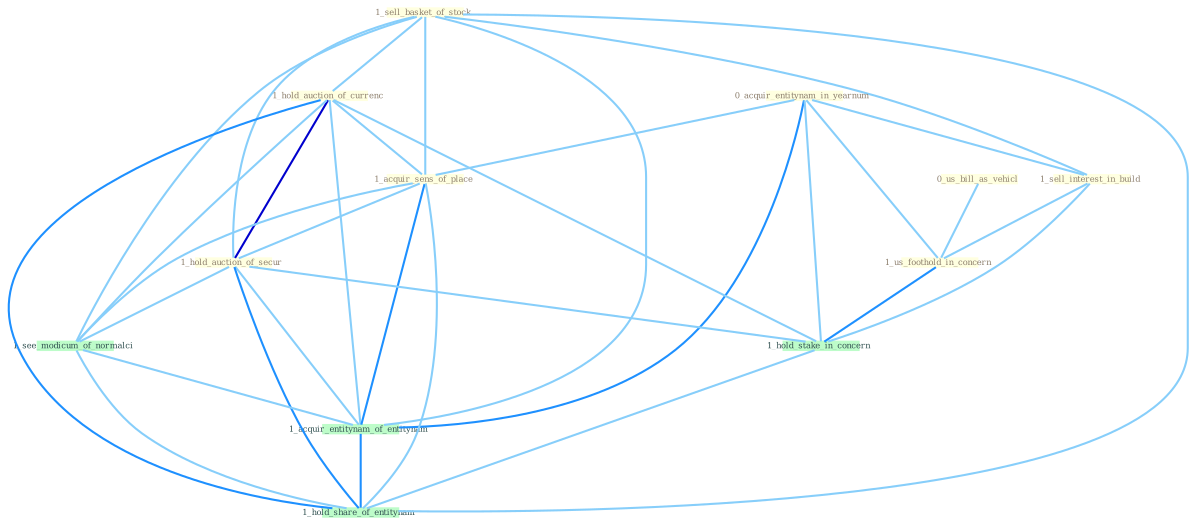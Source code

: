 Graph G{ 
    node
    [shape=polygon,style=filled,width=.5,height=.06,color="#BDFCC9",fixedsize=true,fontsize=4,
    fontcolor="#2f4f4f"];
    {node
    [color="#ffffe0", fontcolor="#8b7d6b"] "1_sell_basket_of_stock " "0_acquir_entitynam_in_yearnum " "1_hold_auction_of_currenc " "0_us_bill_as_vehicl " "1_sell_interest_in_build " "1_acquir_sens_of_place " "1_hold_auction_of_secur " "1_us_foothold_in_concern "}
{node [color="#fff0f5", fontcolor="#b22222"]}
edge [color="#B0E2FF"];

	"1_sell_basket_of_stock " -- "1_hold_auction_of_currenc " [w="1", color="#87cefa" ];
	"1_sell_basket_of_stock " -- "1_sell_interest_in_build " [w="1", color="#87cefa" ];
	"1_sell_basket_of_stock " -- "1_acquir_sens_of_place " [w="1", color="#87cefa" ];
	"1_sell_basket_of_stock " -- "1_hold_auction_of_secur " [w="1", color="#87cefa" ];
	"1_sell_basket_of_stock " -- "1_see_modicum_of_normalci " [w="1", color="#87cefa" ];
	"1_sell_basket_of_stock " -- "1_acquir_entitynam_of_entitynam " [w="1", color="#87cefa" ];
	"1_sell_basket_of_stock " -- "1_hold_share_of_entitynam " [w="1", color="#87cefa" ];
	"0_acquir_entitynam_in_yearnum " -- "1_sell_interest_in_build " [w="1", color="#87cefa" ];
	"0_acquir_entitynam_in_yearnum " -- "1_acquir_sens_of_place " [w="1", color="#87cefa" ];
	"0_acquir_entitynam_in_yearnum " -- "1_us_foothold_in_concern " [w="1", color="#87cefa" ];
	"0_acquir_entitynam_in_yearnum " -- "1_hold_stake_in_concern " [w="1", color="#87cefa" ];
	"0_acquir_entitynam_in_yearnum " -- "1_acquir_entitynam_of_entitynam " [w="2", color="#1e90ff" , len=0.8];
	"1_hold_auction_of_currenc " -- "1_acquir_sens_of_place " [w="1", color="#87cefa" ];
	"1_hold_auction_of_currenc " -- "1_hold_auction_of_secur " [w="3", color="#0000cd" , len=0.6];
	"1_hold_auction_of_currenc " -- "1_hold_stake_in_concern " [w="1", color="#87cefa" ];
	"1_hold_auction_of_currenc " -- "1_see_modicum_of_normalci " [w="1", color="#87cefa" ];
	"1_hold_auction_of_currenc " -- "1_acquir_entitynam_of_entitynam " [w="1", color="#87cefa" ];
	"1_hold_auction_of_currenc " -- "1_hold_share_of_entitynam " [w="2", color="#1e90ff" , len=0.8];
	"0_us_bill_as_vehicl " -- "1_us_foothold_in_concern " [w="1", color="#87cefa" ];
	"1_sell_interest_in_build " -- "1_us_foothold_in_concern " [w="1", color="#87cefa" ];
	"1_sell_interest_in_build " -- "1_hold_stake_in_concern " [w="1", color="#87cefa" ];
	"1_acquir_sens_of_place " -- "1_hold_auction_of_secur " [w="1", color="#87cefa" ];
	"1_acquir_sens_of_place " -- "1_see_modicum_of_normalci " [w="1", color="#87cefa" ];
	"1_acquir_sens_of_place " -- "1_acquir_entitynam_of_entitynam " [w="2", color="#1e90ff" , len=0.8];
	"1_acquir_sens_of_place " -- "1_hold_share_of_entitynam " [w="1", color="#87cefa" ];
	"1_hold_auction_of_secur " -- "1_hold_stake_in_concern " [w="1", color="#87cefa" ];
	"1_hold_auction_of_secur " -- "1_see_modicum_of_normalci " [w="1", color="#87cefa" ];
	"1_hold_auction_of_secur " -- "1_acquir_entitynam_of_entitynam " [w="1", color="#87cefa" ];
	"1_hold_auction_of_secur " -- "1_hold_share_of_entitynam " [w="2", color="#1e90ff" , len=0.8];
	"1_us_foothold_in_concern " -- "1_hold_stake_in_concern " [w="2", color="#1e90ff" , len=0.8];
	"1_hold_stake_in_concern " -- "1_hold_share_of_entitynam " [w="1", color="#87cefa" ];
	"1_see_modicum_of_normalci " -- "1_acquir_entitynam_of_entitynam " [w="1", color="#87cefa" ];
	"1_see_modicum_of_normalci " -- "1_hold_share_of_entitynam " [w="1", color="#87cefa" ];
	"1_acquir_entitynam_of_entitynam " -- "1_hold_share_of_entitynam " [w="2", color="#1e90ff" , len=0.8];
}